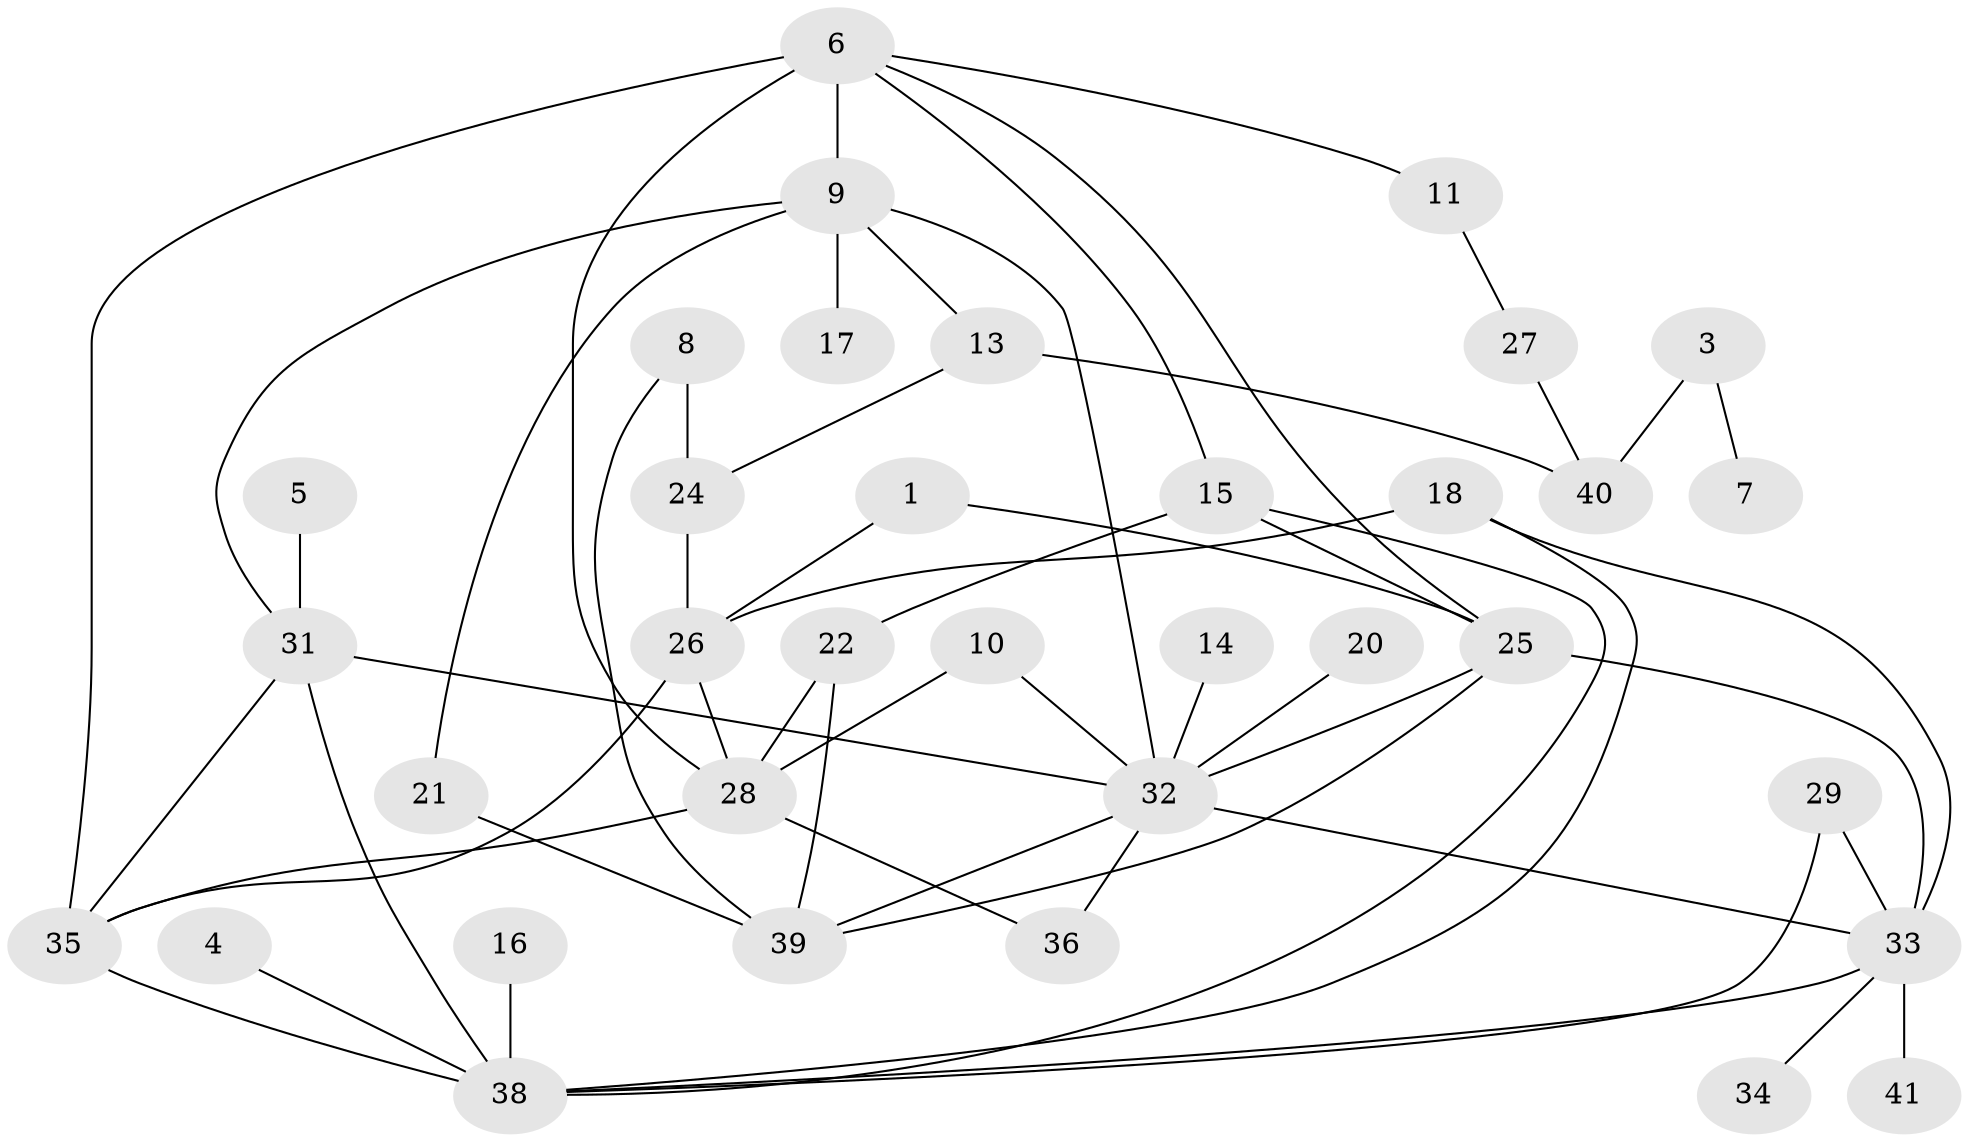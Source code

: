 // original degree distribution, {2: 0.2962962962962963, 5: 0.08641975308641975, 0: 0.07407407407407407, 1: 0.13580246913580246, 3: 0.2222222222222222, 4: 0.16049382716049382, 6: 0.024691358024691357}
// Generated by graph-tools (version 1.1) at 2025/25/03/09/25 03:25:14]
// undirected, 35 vertices, 57 edges
graph export_dot {
graph [start="1"]
  node [color=gray90,style=filled];
  1;
  3;
  4;
  5;
  6;
  7;
  8;
  9;
  10;
  11;
  13;
  14;
  15;
  16;
  17;
  18;
  20;
  21;
  22;
  24;
  25;
  26;
  27;
  28;
  29;
  31;
  32;
  33;
  34;
  35;
  36;
  38;
  39;
  40;
  41;
  1 -- 25 [weight=1.0];
  1 -- 26 [weight=1.0];
  3 -- 7 [weight=1.0];
  3 -- 40 [weight=1.0];
  4 -- 38 [weight=1.0];
  5 -- 31 [weight=1.0];
  6 -- 9 [weight=1.0];
  6 -- 11 [weight=2.0];
  6 -- 15 [weight=1.0];
  6 -- 25 [weight=1.0];
  6 -- 28 [weight=3.0];
  6 -- 35 [weight=1.0];
  8 -- 24 [weight=1.0];
  8 -- 39 [weight=1.0];
  9 -- 13 [weight=1.0];
  9 -- 17 [weight=2.0];
  9 -- 21 [weight=1.0];
  9 -- 31 [weight=1.0];
  9 -- 32 [weight=1.0];
  10 -- 28 [weight=1.0];
  10 -- 32 [weight=1.0];
  11 -- 27 [weight=1.0];
  13 -- 24 [weight=1.0];
  13 -- 40 [weight=1.0];
  14 -- 32 [weight=1.0];
  15 -- 22 [weight=1.0];
  15 -- 25 [weight=1.0];
  15 -- 38 [weight=1.0];
  16 -- 38 [weight=1.0];
  18 -- 26 [weight=1.0];
  18 -- 33 [weight=1.0];
  18 -- 38 [weight=1.0];
  20 -- 32 [weight=1.0];
  21 -- 39 [weight=2.0];
  22 -- 28 [weight=1.0];
  22 -- 39 [weight=1.0];
  24 -- 26 [weight=1.0];
  25 -- 32 [weight=2.0];
  25 -- 33 [weight=1.0];
  25 -- 39 [weight=1.0];
  26 -- 28 [weight=1.0];
  26 -- 35 [weight=1.0];
  27 -- 40 [weight=1.0];
  28 -- 35 [weight=1.0];
  28 -- 36 [weight=1.0];
  29 -- 33 [weight=1.0];
  29 -- 38 [weight=1.0];
  31 -- 32 [weight=1.0];
  31 -- 35 [weight=1.0];
  31 -- 38 [weight=2.0];
  32 -- 33 [weight=1.0];
  32 -- 36 [weight=1.0];
  32 -- 39 [weight=1.0];
  33 -- 34 [weight=1.0];
  33 -- 38 [weight=1.0];
  33 -- 41 [weight=2.0];
  35 -- 38 [weight=1.0];
}
